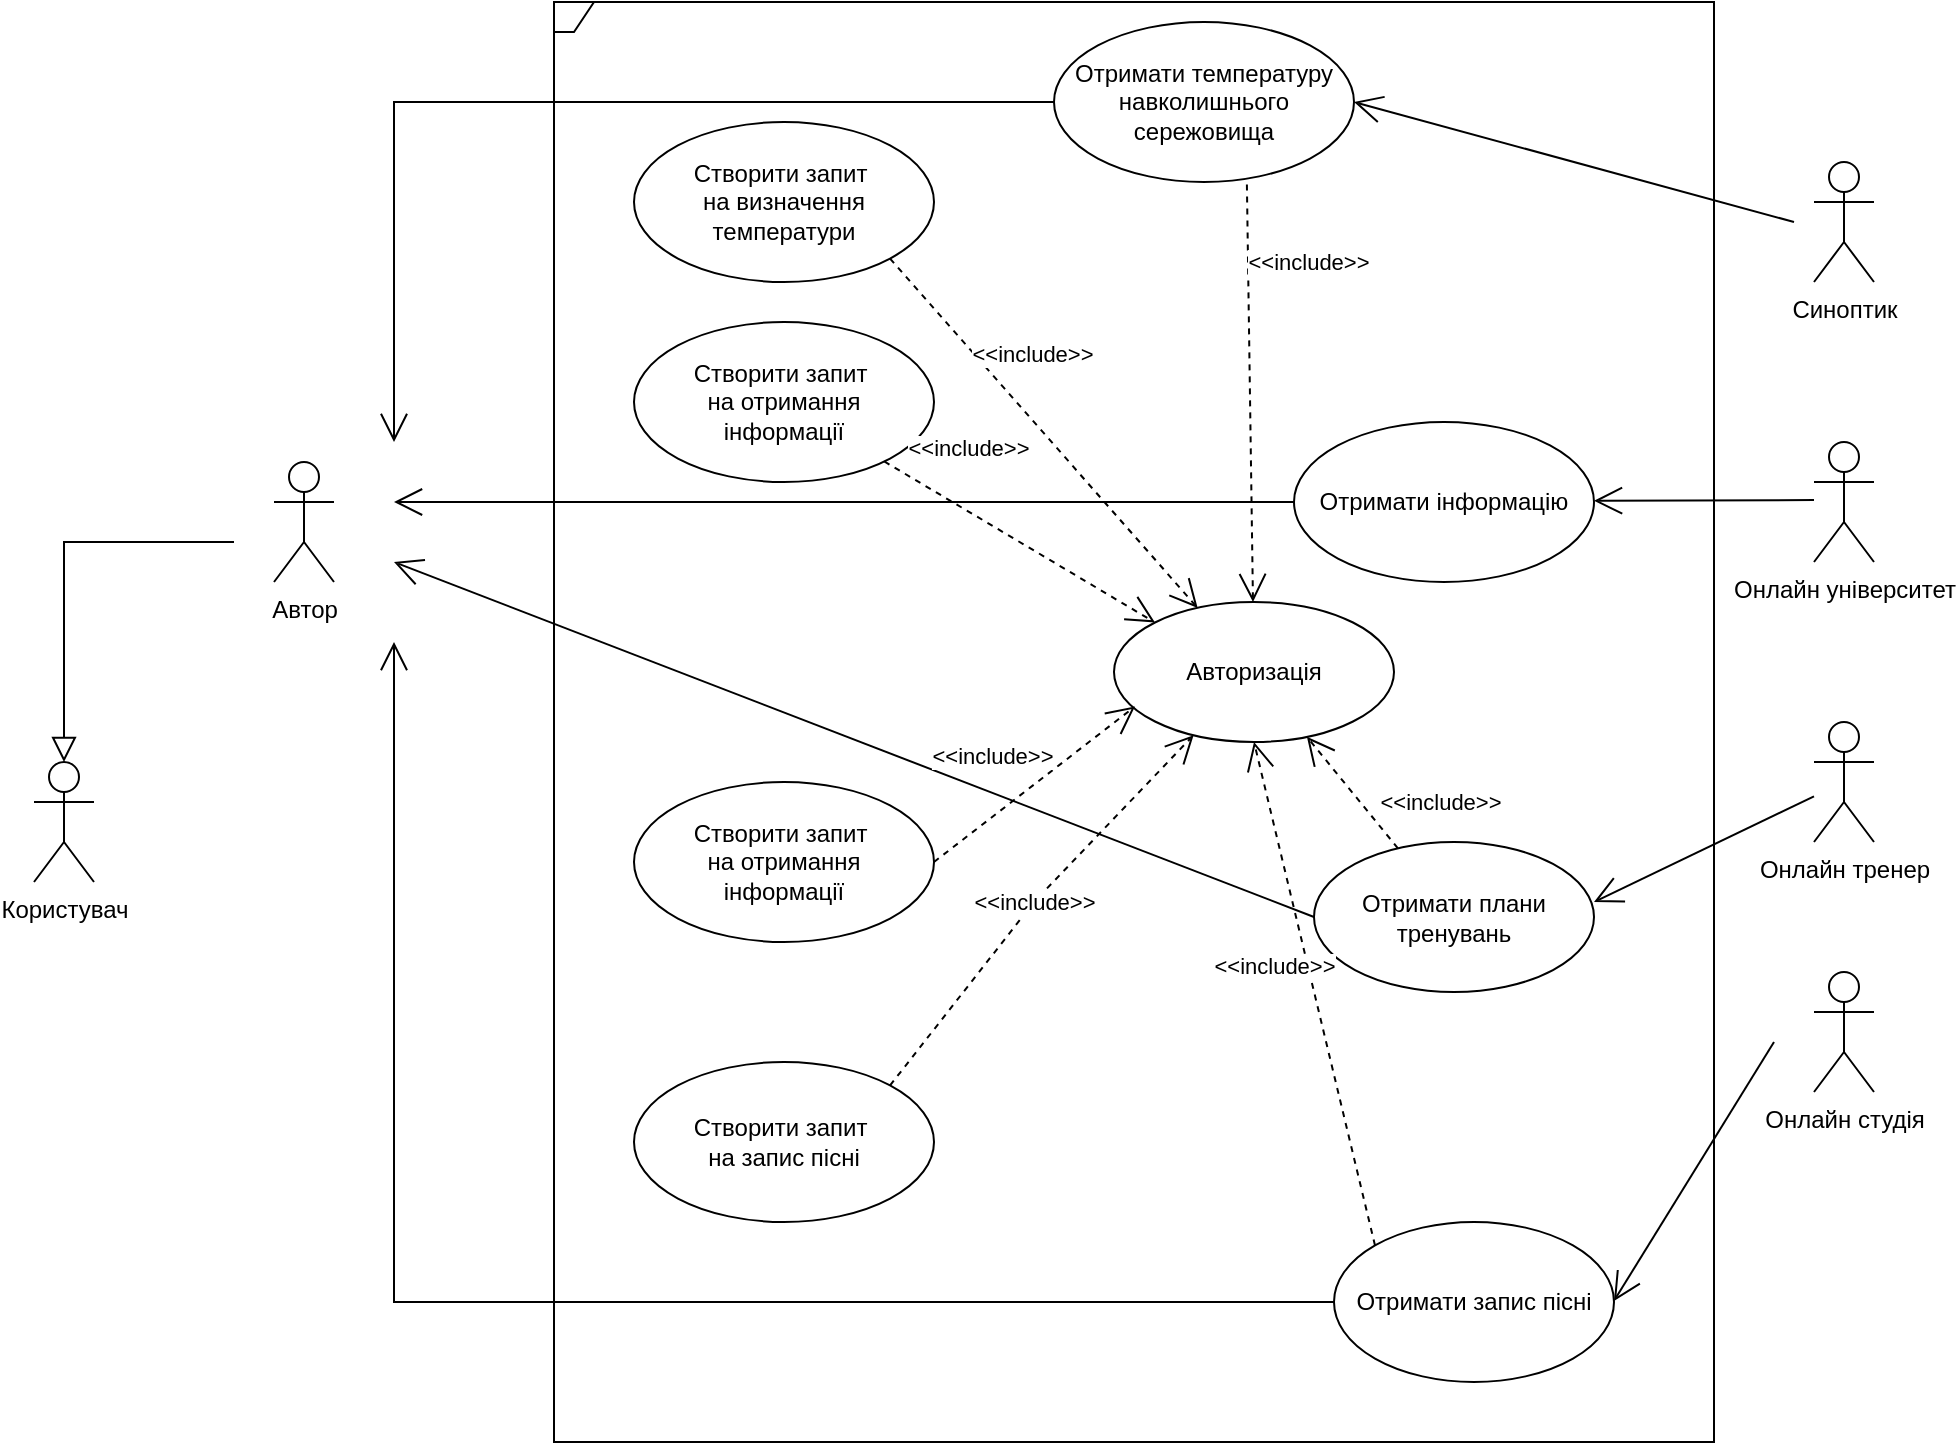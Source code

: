 <mxfile version="20.3.0" type="github"><diagram id="C5RBs43oDa-KdzZeNtuy" name="Page-1"><mxGraphModel dx="2211" dy="741" grid="1" gridSize="10" guides="1" tooltips="1" connect="1" arrows="1" fold="1" page="1" pageScale="1" pageWidth="827" pageHeight="1169" math="0" shadow="0"><root><mxCell id="WIyWlLk6GJQsqaUBKTNV-0"/><mxCell id="WIyWlLk6GJQsqaUBKTNV-1" parent="WIyWlLk6GJQsqaUBKTNV-0"/><mxCell id="HAlKXmDzrB93N0-EfDcC-2" value="" style="shape=umlFrame;whiteSpace=wrap;html=1;width=20;height=15;" parent="WIyWlLk6GJQsqaUBKTNV-1" vertex="1"><mxGeometry x="270" y="40" width="580" height="720" as="geometry"/></mxCell><mxCell id="zkfFHV4jXpPFQw0GAbJ--16" value="" style="endArrow=block;endSize=10;endFill=0;shadow=0;strokeWidth=1;rounded=0;edgeStyle=elbowEdgeStyle;elbow=vertical;entryX=0.5;entryY=0;entryDx=0;entryDy=0;entryPerimeter=0;" parent="WIyWlLk6GJQsqaUBKTNV-1" edge="1" target="HAlKXmDzrB93N0-EfDcC-4"><mxGeometry width="160" relative="1" as="geometry"><mxPoint x="110" y="310" as="sourcePoint"/><mxPoint x="110" y="360" as="targetPoint"/><Array as="points"><mxPoint x="70" y="310"/><mxPoint x="160" y="330"/></Array></mxGeometry></mxCell><mxCell id="HAlKXmDzrB93N0-EfDcC-0" value="Онлайн університет" style="shape=umlActor;verticalLabelPosition=bottom;verticalAlign=top;html=1;" parent="WIyWlLk6GJQsqaUBKTNV-1" vertex="1"><mxGeometry x="900" y="260" width="30" height="60" as="geometry"/></mxCell><mxCell id="HAlKXmDzrB93N0-EfDcC-1" value="Отримати температуру&lt;br&gt;навколишнього сережовища" style="ellipse;whiteSpace=wrap;html=1;" parent="WIyWlLk6GJQsqaUBKTNV-1" vertex="1"><mxGeometry x="520" y="50" width="150" height="80" as="geometry"/></mxCell><mxCell id="HAlKXmDzrB93N0-EfDcC-3" value="Авторизація" style="ellipse;whiteSpace=wrap;html=1;" parent="WIyWlLk6GJQsqaUBKTNV-1" vertex="1"><mxGeometry x="550" y="340" width="140" height="70" as="geometry"/></mxCell><mxCell id="HAlKXmDzrB93N0-EfDcC-4" value="Користувач" style="shape=umlActor;verticalLabelPosition=bottom;verticalAlign=top;html=1;" parent="WIyWlLk6GJQsqaUBKTNV-1" vertex="1"><mxGeometry x="10" y="420" width="30" height="60" as="geometry"/></mxCell><mxCell id="HAlKXmDzrB93N0-EfDcC-6" value="Автор" style="shape=umlActor;verticalLabelPosition=bottom;verticalAlign=top;html=1;" parent="WIyWlLk6GJQsqaUBKTNV-1" vertex="1"><mxGeometry x="130" y="270" width="30" height="60" as="geometry"/></mxCell><mxCell id="HAlKXmDzrB93N0-EfDcC-8" value="Отримати плани тренувань" style="ellipse;whiteSpace=wrap;html=1;" parent="WIyWlLk6GJQsqaUBKTNV-1" vertex="1"><mxGeometry x="650" y="460" width="140" height="75" as="geometry"/></mxCell><mxCell id="0XJ4_VQ6ZXN6mC0-2l_H-8" value="" style="endArrow=open;endFill=1;endSize=12;html=1;rounded=0;exitX=0;exitY=0.5;exitDx=0;exitDy=0;" edge="1" parent="WIyWlLk6GJQsqaUBKTNV-1" source="HAlKXmDzrB93N0-EfDcC-1"><mxGeometry width="160" relative="1" as="geometry"><mxPoint x="310" y="390" as="sourcePoint"/><mxPoint x="190" y="260" as="targetPoint"/><Array as="points"><mxPoint x="190" y="90"/></Array></mxGeometry></mxCell><mxCell id="0XJ4_VQ6ZXN6mC0-2l_H-9" value="" style="endArrow=open;endFill=1;endSize=12;html=1;rounded=0;entryX=1;entryY=0.5;entryDx=0;entryDy=0;" edge="1" parent="WIyWlLk6GJQsqaUBKTNV-1" target="HAlKXmDzrB93N0-EfDcC-1"><mxGeometry width="160" relative="1" as="geometry"><mxPoint x="890" y="150" as="sourcePoint"/><mxPoint x="640" y="200" as="targetPoint"/></mxGeometry></mxCell><mxCell id="0XJ4_VQ6ZXN6mC0-2l_H-10" value="&amp;lt;&amp;lt;include&amp;gt;&amp;gt;" style="endArrow=open;endSize=12;dashed=1;html=1;rounded=0;exitX=0.643;exitY=1.015;exitDx=0;exitDy=0;exitPerimeter=0;" edge="1" parent="WIyWlLk6GJQsqaUBKTNV-1" source="HAlKXmDzrB93N0-EfDcC-1" target="HAlKXmDzrB93N0-EfDcC-3"><mxGeometry x="-0.621" y="30" width="160" relative="1" as="geometry"><mxPoint x="414" y="239.17" as="sourcePoint"/><mxPoint x="574" y="239.17" as="targetPoint"/><mxPoint as="offset"/></mxGeometry></mxCell><mxCell id="0XJ4_VQ6ZXN6mC0-2l_H-11" value="Отримати інформацію" style="ellipse;whiteSpace=wrap;html=1;" vertex="1" parent="WIyWlLk6GJQsqaUBKTNV-1"><mxGeometry x="640" y="250" width="150" height="80" as="geometry"/></mxCell><mxCell id="0XJ4_VQ6ZXN6mC0-2l_H-12" value="Отримати запис пісні" style="ellipse;whiteSpace=wrap;html=1;" vertex="1" parent="WIyWlLk6GJQsqaUBKTNV-1"><mxGeometry x="660" y="650" width="140" height="80" as="geometry"/></mxCell><mxCell id="0XJ4_VQ6ZXN6mC0-2l_H-14" value="&amp;lt;&amp;lt;include&amp;gt;&amp;gt;" style="endArrow=open;endSize=12;dashed=1;html=1;rounded=0;" edge="1" parent="WIyWlLk6GJQsqaUBKTNV-1" source="HAlKXmDzrB93N0-EfDcC-8" target="HAlKXmDzrB93N0-EfDcC-3"><mxGeometry x="-0.865" y="-31" width="160" relative="1" as="geometry"><mxPoint x="434" y="259.17" as="sourcePoint"/><mxPoint x="597.54" y="367.174" as="targetPoint"/><mxPoint as="offset"/></mxGeometry></mxCell><mxCell id="0XJ4_VQ6ZXN6mC0-2l_H-15" value="&amp;lt;&amp;lt;include&amp;gt;&amp;gt;" style="endArrow=open;endSize=12;dashed=1;html=1;rounded=0;entryX=0.5;entryY=1;entryDx=0;entryDy=0;exitX=0;exitY=0;exitDx=0;exitDy=0;" edge="1" parent="WIyWlLk6GJQsqaUBKTNV-1" source="0XJ4_VQ6ZXN6mC0-2l_H-12" target="HAlKXmDzrB93N0-EfDcC-3"><mxGeometry x="0.14" y="17" width="160" relative="1" as="geometry"><mxPoint x="444" y="269.17" as="sourcePoint"/><mxPoint x="607.54" y="377.174" as="targetPoint"/><mxPoint as="offset"/><Array as="points"/></mxGeometry></mxCell><mxCell id="0XJ4_VQ6ZXN6mC0-2l_H-16" value="" style="endArrow=open;endFill=1;endSize=12;html=1;rounded=0;exitX=0;exitY=0.5;exitDx=0;exitDy=0;" edge="1" parent="WIyWlLk6GJQsqaUBKTNV-1" source="0XJ4_VQ6ZXN6mC0-2l_H-11"><mxGeometry width="160" relative="1" as="geometry"><mxPoint x="325" y="210" as="sourcePoint"/><mxPoint x="190" y="290" as="targetPoint"/><Array as="points"/></mxGeometry></mxCell><mxCell id="0XJ4_VQ6ZXN6mC0-2l_H-17" value="" style="endArrow=open;endFill=1;endSize=12;html=1;rounded=0;exitX=0;exitY=0.5;exitDx=0;exitDy=0;" edge="1" parent="WIyWlLk6GJQsqaUBKTNV-1" source="HAlKXmDzrB93N0-EfDcC-8"><mxGeometry width="160" relative="1" as="geometry"><mxPoint x="335" y="220" as="sourcePoint"/><mxPoint x="190" y="320" as="targetPoint"/></mxGeometry></mxCell><mxCell id="0XJ4_VQ6ZXN6mC0-2l_H-18" value="" style="endArrow=open;endFill=1;endSize=12;html=1;rounded=0;exitX=0;exitY=0.5;exitDx=0;exitDy=0;" edge="1" parent="WIyWlLk6GJQsqaUBKTNV-1" source="0XJ4_VQ6ZXN6mC0-2l_H-12"><mxGeometry width="160" relative="1" as="geometry"><mxPoint x="345" y="230" as="sourcePoint"/><mxPoint x="190" y="360" as="targetPoint"/><Array as="points"><mxPoint x="190" y="690"/></Array></mxGeometry></mxCell><mxCell id="0XJ4_VQ6ZXN6mC0-2l_H-22" value="Синоптик" style="shape=umlActor;verticalLabelPosition=bottom;verticalAlign=top;html=1;" vertex="1" parent="WIyWlLk6GJQsqaUBKTNV-1"><mxGeometry x="900" y="120" width="30" height="60" as="geometry"/></mxCell><mxCell id="0XJ4_VQ6ZXN6mC0-2l_H-23" value="" style="endArrow=open;endFill=1;endSize=12;html=1;rounded=0;entryX=1;entryY=0.5;entryDx=0;entryDy=0;" edge="1" parent="WIyWlLk6GJQsqaUBKTNV-1"><mxGeometry width="160" relative="1" as="geometry"><mxPoint x="900" y="289" as="sourcePoint"/><mxPoint x="790" y="289.41" as="targetPoint"/></mxGeometry></mxCell><mxCell id="0XJ4_VQ6ZXN6mC0-2l_H-26" value="Онлайн тренер" style="shape=umlActor;verticalLabelPosition=bottom;verticalAlign=top;html=1;" vertex="1" parent="WIyWlLk6GJQsqaUBKTNV-1"><mxGeometry x="900" y="400" width="30" height="60" as="geometry"/></mxCell><mxCell id="0XJ4_VQ6ZXN6mC0-2l_H-27" value="" style="endArrow=open;endFill=1;endSize=12;html=1;rounded=0;entryX=1;entryY=0.5;entryDx=0;entryDy=0;" edge="1" parent="WIyWlLk6GJQsqaUBKTNV-1"><mxGeometry width="160" relative="1" as="geometry"><mxPoint x="880" y="560" as="sourcePoint"/><mxPoint x="800" y="689.44" as="targetPoint"/></mxGeometry></mxCell><mxCell id="0XJ4_VQ6ZXN6mC0-2l_H-28" value="Онлайн студія" style="shape=umlActor;verticalLabelPosition=bottom;verticalAlign=top;html=1;" vertex="1" parent="WIyWlLk6GJQsqaUBKTNV-1"><mxGeometry x="900" y="525" width="30" height="60" as="geometry"/></mxCell><mxCell id="0XJ4_VQ6ZXN6mC0-2l_H-30" value="" style="endArrow=open;endFill=1;endSize=12;html=1;rounded=0;entryX=1;entryY=0.5;entryDx=0;entryDy=0;" edge="1" parent="WIyWlLk6GJQsqaUBKTNV-1" source="0XJ4_VQ6ZXN6mC0-2l_H-26"><mxGeometry width="160" relative="1" as="geometry"><mxPoint x="1065" y="490.0" as="sourcePoint"/><mxPoint x="790" y="490.0" as="targetPoint"/></mxGeometry></mxCell><mxCell id="0XJ4_VQ6ZXN6mC0-2l_H-31" value="Створити запит&amp;nbsp;&lt;br&gt;на визначення температури" style="ellipse;whiteSpace=wrap;html=1;" vertex="1" parent="WIyWlLk6GJQsqaUBKTNV-1"><mxGeometry x="310" y="100" width="150" height="80" as="geometry"/></mxCell><mxCell id="0XJ4_VQ6ZXN6mC0-2l_H-33" value="&amp;lt;&amp;lt;include&amp;gt;&amp;gt;" style="endArrow=open;endSize=12;dashed=1;html=1;rounded=0;exitX=1;exitY=1;exitDx=0;exitDy=0;" edge="1" parent="WIyWlLk6GJQsqaUBKTNV-1" source="0XJ4_VQ6ZXN6mC0-2l_H-31" target="HAlKXmDzrB93N0-EfDcC-3"><mxGeometry x="-0.293" y="22" width="160" relative="1" as="geometry"><mxPoint x="536.45" y="141.2" as="sourcePoint"/><mxPoint x="616.844" y="350.624" as="targetPoint"/><mxPoint as="offset"/></mxGeometry></mxCell><mxCell id="0XJ4_VQ6ZXN6mC0-2l_H-34" value="Створити запит&amp;nbsp;&lt;br&gt;на отримання&lt;br&gt;інформації" style="ellipse;whiteSpace=wrap;html=1;" vertex="1" parent="WIyWlLk6GJQsqaUBKTNV-1"><mxGeometry x="310" y="200" width="150" height="80" as="geometry"/></mxCell><mxCell id="0XJ4_VQ6ZXN6mC0-2l_H-36" value="&amp;lt;&amp;lt;include&amp;gt;&amp;gt;" style="endArrow=open;endSize=12;dashed=1;html=1;rounded=0;entryX=0;entryY=0;entryDx=0;entryDy=0;" edge="1" parent="WIyWlLk6GJQsqaUBKTNV-1" source="0XJ4_VQ6ZXN6mC0-2l_H-34" target="HAlKXmDzrB93N0-EfDcC-3"><mxGeometry x="-0.587" y="27" width="160" relative="1" as="geometry"><mxPoint x="448.033" y="178.284" as="sourcePoint"/><mxPoint x="601.845" y="352.956" as="targetPoint"/><mxPoint as="offset"/></mxGeometry></mxCell><mxCell id="0XJ4_VQ6ZXN6mC0-2l_H-38" value="Створити запит&amp;nbsp;&lt;br&gt;на отримання&lt;br&gt;інформації" style="ellipse;whiteSpace=wrap;html=1;" vertex="1" parent="WIyWlLk6GJQsqaUBKTNV-1"><mxGeometry x="310" y="430" width="150" height="80" as="geometry"/></mxCell><mxCell id="0XJ4_VQ6ZXN6mC0-2l_H-40" value="&amp;lt;&amp;lt;include&amp;gt;&amp;gt;" style="endArrow=open;endSize=12;dashed=1;html=1;rounded=0;exitX=1;exitY=0.5;exitDx=0;exitDy=0;entryX=0.075;entryY=0.746;entryDx=0;entryDy=0;entryPerimeter=0;" edge="1" parent="WIyWlLk6GJQsqaUBKTNV-1" source="0XJ4_VQ6ZXN6mC0-2l_H-38" target="HAlKXmDzrB93N0-EfDcC-3"><mxGeometry x="-0.125" y="24" width="160" relative="1" as="geometry"><mxPoint x="430" y="410" as="sourcePoint"/><mxPoint x="590" y="410" as="targetPoint"/><Array as="points"/><mxPoint as="offset"/></mxGeometry></mxCell><mxCell id="0XJ4_VQ6ZXN6mC0-2l_H-41" value="Створити запит&amp;nbsp;&lt;br&gt;на запис пісні" style="ellipse;whiteSpace=wrap;html=1;" vertex="1" parent="WIyWlLk6GJQsqaUBKTNV-1"><mxGeometry x="310" y="570" width="150" height="80" as="geometry"/></mxCell><mxCell id="0XJ4_VQ6ZXN6mC0-2l_H-42" value="&amp;lt;&amp;lt;include&amp;gt;&amp;gt;" style="endArrow=open;endSize=12;dashed=1;html=1;rounded=0;exitX=1;exitY=0;exitDx=0;exitDy=0;" edge="1" parent="WIyWlLk6GJQsqaUBKTNV-1" source="0XJ4_VQ6ZXN6mC0-2l_H-41" target="HAlKXmDzrB93N0-EfDcC-3"><mxGeometry width="160" relative="1" as="geometry"><mxPoint x="420" y="530" as="sourcePoint"/><mxPoint x="580" y="530" as="targetPoint"/><Array as="points"><mxPoint x="510" y="490"/></Array></mxGeometry></mxCell></root></mxGraphModel></diagram></mxfile>
